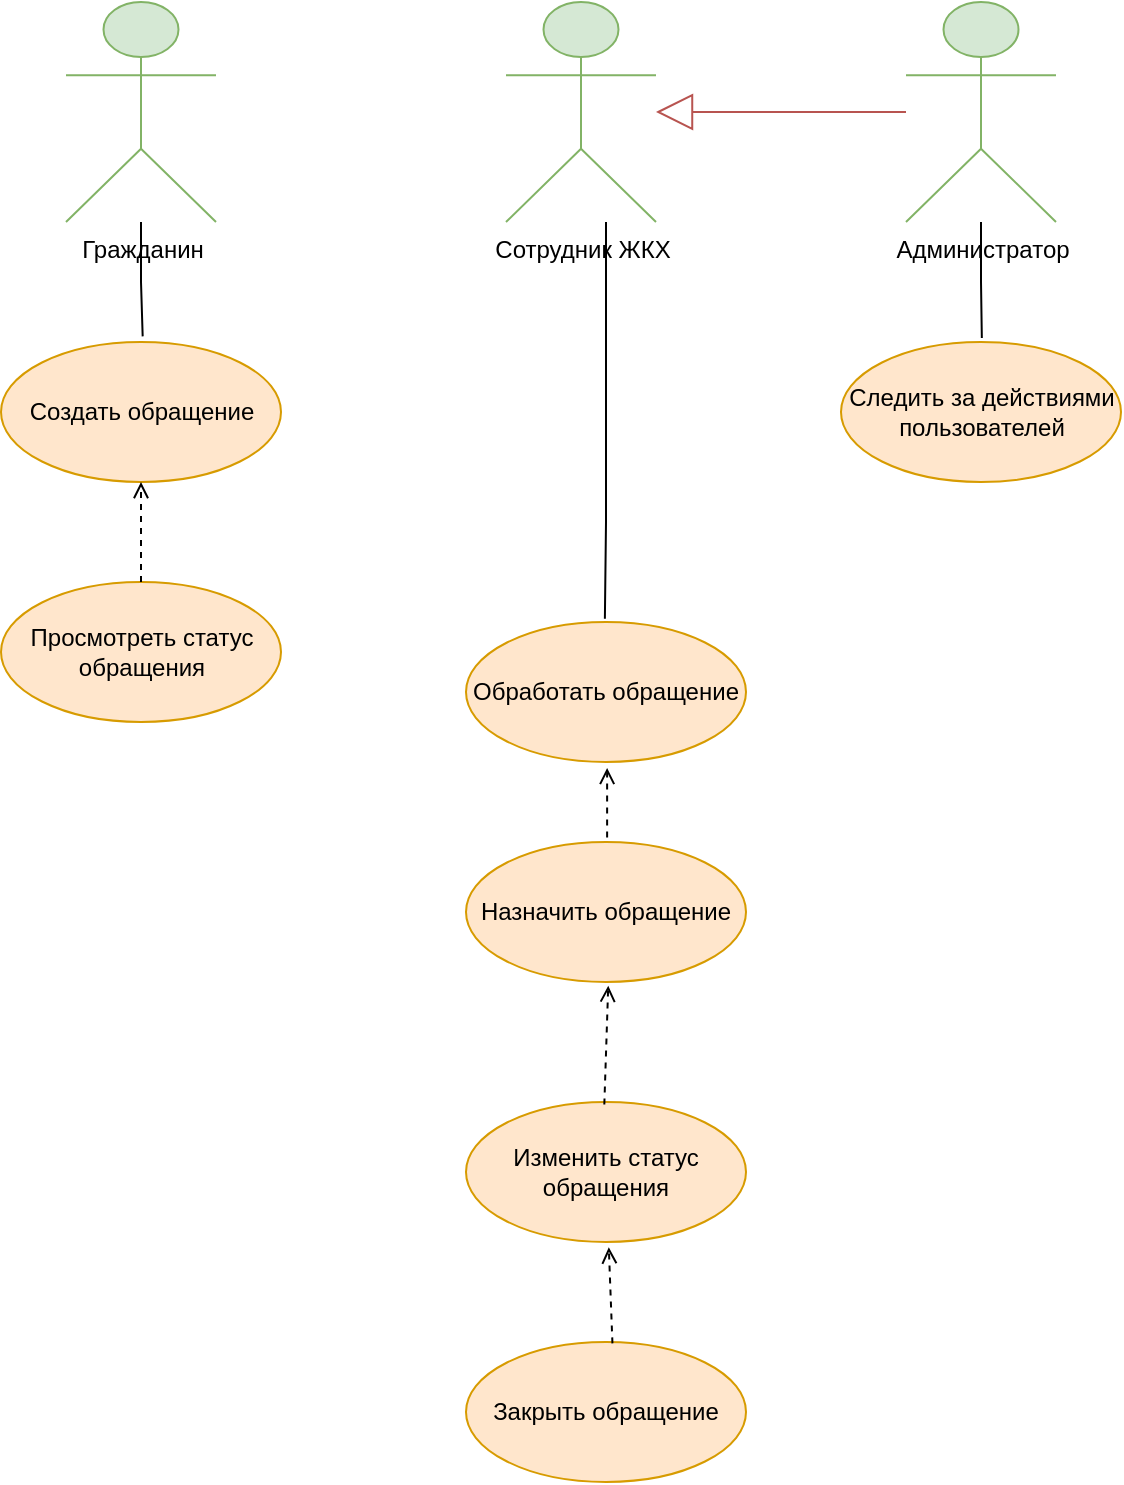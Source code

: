 <mxfile version="24.8.0">
  <diagram name="Страница — 1" id="e_Q7dSje0Ds5MWDtg1Tx">
    <mxGraphModel dx="799" dy="525" grid="1" gridSize="10" guides="1" tooltips="1" connect="1" arrows="1" fold="1" page="1" pageScale="1" pageWidth="827" pageHeight="1169" math="0" shadow="0">
      <root>
        <mxCell id="0" />
        <mxCell id="1" parent="0" />
        <mxCell id="rB9vsVfAewknWLXbqwtC-3" value="Создать обращение" style="ellipse;whiteSpace=wrap;html=1;fillColor=#ffe6cc;strokeColor=#d79b00;" vertex="1" parent="1">
          <mxGeometry x="57.5" y="190" width="140" height="70" as="geometry" />
        </mxCell>
        <mxCell id="rB9vsVfAewknWLXbqwtC-4" value="Гражданин&lt;div&gt;&lt;br&gt;&lt;/div&gt;" style="shape=umlActor;verticalLabelPosition=bottom;verticalAlign=top;html=1;fillColor=#d5e8d4;strokeColor=#82b366;" vertex="1" parent="1">
          <mxGeometry x="90" y="20" width="75" height="110" as="geometry" />
        </mxCell>
        <mxCell id="rB9vsVfAewknWLXbqwtC-6" value="&lt;div&gt;Сотрудник ЖКХ&lt;/div&gt;&lt;div&gt;&lt;br&gt;&lt;/div&gt;" style="shape=umlActor;verticalLabelPosition=bottom;verticalAlign=top;html=1;fillColor=#d5e8d4;strokeColor=#82b366;" vertex="1" parent="1">
          <mxGeometry x="310" y="20" width="75" height="110" as="geometry" />
        </mxCell>
        <mxCell id="rB9vsVfAewknWLXbqwtC-7" value="&lt;div&gt;Администратор&lt;/div&gt;" style="shape=umlActor;verticalLabelPosition=bottom;verticalAlign=top;html=1;fillColor=#d5e8d4;strokeColor=#82b366;" vertex="1" parent="1">
          <mxGeometry x="510" y="20" width="75" height="110" as="geometry" />
        </mxCell>
        <mxCell id="rB9vsVfAewknWLXbqwtC-8" value="" style="endArrow=none;html=1;edgeStyle=orthogonalEdgeStyle;rounded=0;entryX=0.506;entryY=-0.04;entryDx=0;entryDy=0;entryPerimeter=0;" edge="1" parent="1" source="rB9vsVfAewknWLXbqwtC-4" target="rB9vsVfAewknWLXbqwtC-3">
          <mxGeometry relative="1" as="geometry">
            <mxPoint x="57.216" y="120" as="sourcePoint" />
            <mxPoint x="57" y="180" as="targetPoint" />
            <Array as="points" />
          </mxGeometry>
        </mxCell>
        <mxCell id="rB9vsVfAewknWLXbqwtC-11" value="Просмотреть статус обращения" style="ellipse;whiteSpace=wrap;html=1;fillColor=#ffe6cc;strokeColor=#d79b00;" vertex="1" parent="1">
          <mxGeometry x="57.5" y="310" width="140" height="70" as="geometry" />
        </mxCell>
        <mxCell id="rB9vsVfAewknWLXbqwtC-12" value="Обработать обращение" style="ellipse;whiteSpace=wrap;html=1;fillColor=#ffe6cc;strokeColor=#d79b00;" vertex="1" parent="1">
          <mxGeometry x="290" y="330" width="140" height="70" as="geometry" />
        </mxCell>
        <mxCell id="rB9vsVfAewknWLXbqwtC-13" value="Назначить обращение" style="ellipse;whiteSpace=wrap;html=1;fillColor=#ffe6cc;strokeColor=#d79b00;" vertex="1" parent="1">
          <mxGeometry x="290" y="440" width="140" height="70" as="geometry" />
        </mxCell>
        <mxCell id="rB9vsVfAewknWLXbqwtC-14" value="Изменить статус обращения&lt;span style=&quot;color: rgba(0, 0, 0, 0); font-family: monospace; font-size: 0px; text-align: start; text-wrap-mode: nowrap;&quot;&gt;%3CmxGraphModel%3E%3Croot%3E%3CmxCell%20id%3D%220%22%2F%3E%3CmxCell%20id%3D%221%22%20parent%3D%220%22%2F%3E%3CmxCell%20id%3D%222%22%20value%3D%22%D0%9E%D0%B1%D1%80%D0%B0%D0%B1%D0%BE%D1%82%D0%B0%D1%82%D1%8C%20%D0%BE%D0%B1%D1%80%D0%B0%D1%89%D0%B5%D0%BD%D0%B8%D0%B5%22%20style%3D%22ellipse%3BwhiteSpace%3Dwrap%3Bhtml%3D1%3B%22%20vertex%3D%221%22%20parent%3D%221%22%3E%3CmxGeometry%20x%3D%22167.5%22%20y%3D%22190%22%20width%3D%22140%22%20height%3D%2270%22%20as%3D%22geometry%22%2F%3E%3C%2FmxCell%3E%3C%2Froot%3E%3C%2FmxGraphModel%3E&lt;/span&gt;" style="ellipse;whiteSpace=wrap;html=1;fillColor=#ffe6cc;strokeColor=#d79b00;" vertex="1" parent="1">
          <mxGeometry x="290" y="570" width="140" height="70" as="geometry" />
        </mxCell>
        <mxCell id="rB9vsVfAewknWLXbqwtC-15" value="Закрыть обращение" style="ellipse;whiteSpace=wrap;html=1;fillColor=#ffe6cc;strokeColor=#d79b00;" vertex="1" parent="1">
          <mxGeometry x="290" y="690" width="140" height="70" as="geometry" />
        </mxCell>
        <mxCell id="rB9vsVfAewknWLXbqwtC-16" value="Следить за действиями пользователей" style="ellipse;whiteSpace=wrap;html=1;fillColor=#ffe6cc;strokeColor=#d79b00;" vertex="1" parent="1">
          <mxGeometry x="477.5" y="190" width="140" height="70" as="geometry" />
        </mxCell>
        <mxCell id="rB9vsVfAewknWLXbqwtC-18" value="" style="html=1;verticalAlign=bottom;labelBackgroundColor=none;endArrow=open;endFill=0;dashed=1;rounded=0;entryX=0.5;entryY=1;entryDx=0;entryDy=0;exitX=0.5;exitY=0;exitDx=0;exitDy=0;" edge="1" parent="1" source="rB9vsVfAewknWLXbqwtC-11" target="rB9vsVfAewknWLXbqwtC-3">
          <mxGeometry width="160" relative="1" as="geometry">
            <mxPoint x="-30" y="270" as="sourcePoint" />
            <mxPoint x="30" y="270" as="targetPoint" />
            <mxPoint as="offset" />
          </mxGeometry>
        </mxCell>
        <mxCell id="rB9vsVfAewknWLXbqwtC-23" value="" style="html=1;verticalAlign=bottom;labelBackgroundColor=none;endArrow=open;endFill=0;dashed=1;rounded=0;entryX=0.504;entryY=1.042;entryDx=0;entryDy=0;exitX=0.504;exitY=-0.033;exitDx=0;exitDy=0;exitPerimeter=0;entryPerimeter=0;" edge="1" parent="1" source="rB9vsVfAewknWLXbqwtC-13" target="rB9vsVfAewknWLXbqwtC-12">
          <mxGeometry width="160" relative="1" as="geometry">
            <mxPoint x="237.33" y="280" as="sourcePoint" />
            <mxPoint x="237.33" y="260" as="targetPoint" />
            <mxPoint as="offset" />
          </mxGeometry>
        </mxCell>
        <mxCell id="rB9vsVfAewknWLXbqwtC-24" value="" style="html=1;verticalAlign=bottom;labelBackgroundColor=none;endArrow=open;endFill=0;dashed=1;rounded=0;entryX=0.508;entryY=1.026;entryDx=0;entryDy=0;exitX=0.494;exitY=0.018;exitDx=0;exitDy=0;exitPerimeter=0;entryPerimeter=0;" edge="1" parent="1" source="rB9vsVfAewknWLXbqwtC-14" target="rB9vsVfAewknWLXbqwtC-13">
          <mxGeometry width="160" relative="1" as="geometry">
            <mxPoint x="240" y="370" as="sourcePoint" />
            <mxPoint x="237.21" y="350" as="targetPoint" />
            <mxPoint as="offset" />
          </mxGeometry>
        </mxCell>
        <mxCell id="rB9vsVfAewknWLXbqwtC-27" value="" style="html=1;verticalAlign=bottom;labelBackgroundColor=none;endArrow=open;endFill=0;dashed=1;rounded=0;entryX=0.51;entryY=1.038;entryDx=0;entryDy=0;exitX=0.523;exitY=0.01;exitDx=0;exitDy=0;exitPerimeter=0;entryPerimeter=0;" edge="1" parent="1" source="rB9vsVfAewknWLXbqwtC-15" target="rB9vsVfAewknWLXbqwtC-14">
          <mxGeometry width="160" relative="1" as="geometry">
            <mxPoint x="237.21" y="460" as="sourcePoint" />
            <mxPoint x="237.42" y="439" as="targetPoint" />
            <mxPoint as="offset" />
          </mxGeometry>
        </mxCell>
        <mxCell id="rB9vsVfAewknWLXbqwtC-30" value="" style="endArrow=block;endSize=16;endFill=0;html=1;rounded=0;fillColor=#f8cecc;strokeColor=#b85450;" edge="1" parent="1" source="rB9vsVfAewknWLXbqwtC-7" target="rB9vsVfAewknWLXbqwtC-6">
          <mxGeometry width="160" relative="1" as="geometry">
            <mxPoint x="425" y="80" as="sourcePoint" />
            <mxPoint x="385" y="80" as="targetPoint" />
          </mxGeometry>
        </mxCell>
        <mxCell id="rB9vsVfAewknWLXbqwtC-31" value="" style="endArrow=none;html=1;edgeStyle=orthogonalEdgeStyle;rounded=0;entryX=0.496;entryY=-0.023;entryDx=0;entryDy=0;entryPerimeter=0;" edge="1" parent="1" source="rB9vsVfAewknWLXbqwtC-6" target="rB9vsVfAewknWLXbqwtC-12">
          <mxGeometry relative="1" as="geometry">
            <mxPoint x="360" y="250.69" as="sourcePoint" />
            <mxPoint x="359.38" y="310" as="targetPoint" />
            <Array as="points">
              <mxPoint x="360" y="280" />
              <mxPoint x="359" y="280" />
            </Array>
          </mxGeometry>
        </mxCell>
        <mxCell id="rB9vsVfAewknWLXbqwtC-32" value="" style="endArrow=none;html=1;edgeStyle=orthogonalEdgeStyle;rounded=0;entryX=0.503;entryY=-0.029;entryDx=0;entryDy=0;entryPerimeter=0;" edge="1" parent="1" source="rB9vsVfAewknWLXbqwtC-7" target="rB9vsVfAewknWLXbqwtC-16">
          <mxGeometry relative="1" as="geometry">
            <mxPoint x="547.14" y="120" as="sourcePoint" />
            <mxPoint x="547" y="180" as="targetPoint" />
            <Array as="points" />
          </mxGeometry>
        </mxCell>
      </root>
    </mxGraphModel>
  </diagram>
</mxfile>
